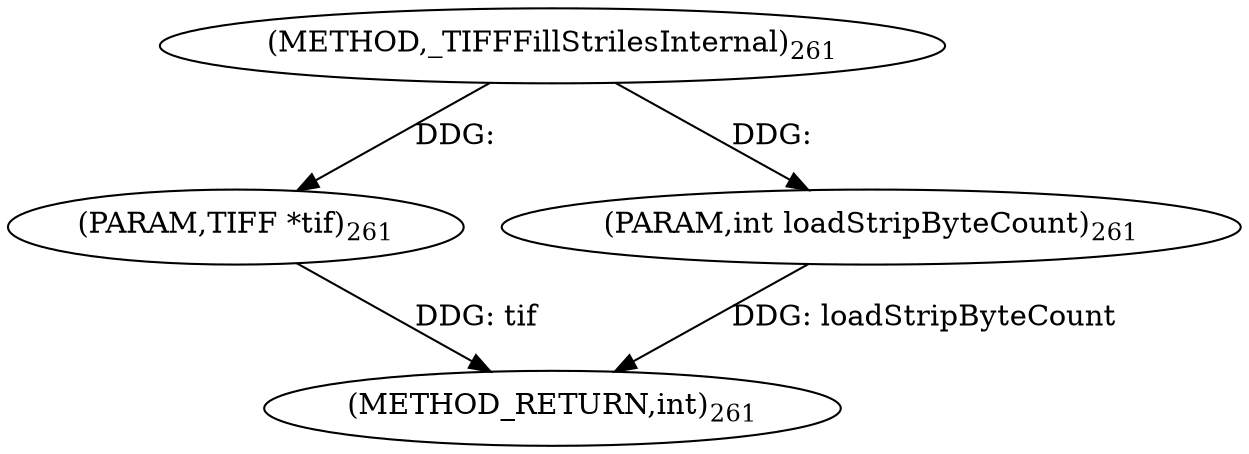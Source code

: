 digraph "_TIFFFillStrilesInternal" {  
"78288" [label = <(METHOD,_TIFFFillStrilesInternal)<SUB>261</SUB>> ]
"78291" [label = <(METHOD_RETURN,int)<SUB>261</SUB>> ]
"78289" [label = <(PARAM,TIFF *tif)<SUB>261</SUB>> ]
"78290" [label = <(PARAM,int loadStripByteCount)<SUB>261</SUB>> ]
  "78289" -> "78291"  [ label = "DDG: tif"] 
  "78290" -> "78291"  [ label = "DDG: loadStripByteCount"] 
  "78288" -> "78289"  [ label = "DDG: "] 
  "78288" -> "78290"  [ label = "DDG: "] 
}
